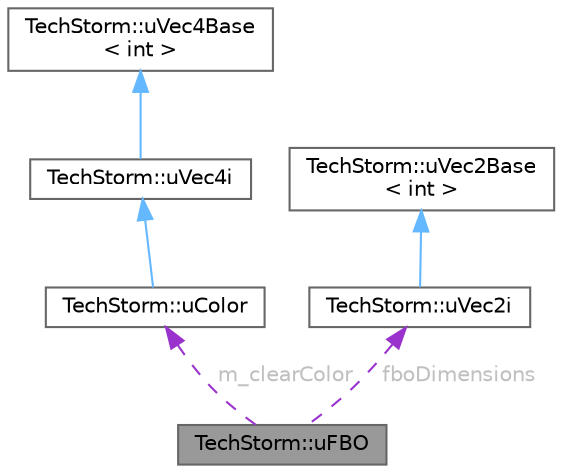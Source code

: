 digraph "TechStorm::uFBO"
{
 // LATEX_PDF_SIZE
  bgcolor="transparent";
  edge [fontname=Helvetica,fontsize=10,labelfontname=Helvetica,labelfontsize=10];
  node [fontname=Helvetica,fontsize=10,shape=box,height=0.2,width=0.4];
  Node1 [id="Node000001",label="TechStorm::uFBO",height=0.2,width=0.4,color="gray40", fillcolor="grey60", style="filled", fontcolor="black",tooltip=" "];
  Node2 -> Node1 [id="edge1_Node000001_Node000002",dir="back",color="darkorchid3",style="dashed",tooltip=" ",label=" m_clearColor",fontcolor="grey" ];
  Node2 [id="Node000002",label="TechStorm::uColor",height=0.2,width=0.4,color="gray40", fillcolor="white", style="filled",URL="$class_tech_storm_1_1u_color.html",tooltip=" "];
  Node3 -> Node2 [id="edge2_Node000002_Node000003",dir="back",color="steelblue1",style="solid",tooltip=" "];
  Node3 [id="Node000003",label="TechStorm::uVec4i",height=0.2,width=0.4,color="gray40", fillcolor="white", style="filled",URL="$class_tech_storm_1_1u_vec4i.html",tooltip=" "];
  Node4 -> Node3 [id="edge3_Node000003_Node000004",dir="back",color="steelblue1",style="solid",tooltip=" "];
  Node4 [id="Node000004",label="TechStorm::uVec4Base\l\< int \>",height=0.2,width=0.4,color="gray40", fillcolor="white", style="filled",URL="$class_tech_storm_1_1u_vec4_base.html",tooltip=" "];
  Node5 -> Node1 [id="edge4_Node000001_Node000005",dir="back",color="darkorchid3",style="dashed",tooltip=" ",label=" fboDimensions",fontcolor="grey" ];
  Node5 [id="Node000005",label="TechStorm::uVec2i",height=0.2,width=0.4,color="gray40", fillcolor="white", style="filled",URL="$class_tech_storm_1_1u_vec2i.html",tooltip=" "];
  Node6 -> Node5 [id="edge5_Node000005_Node000006",dir="back",color="steelblue1",style="solid",tooltip=" "];
  Node6 [id="Node000006",label="TechStorm::uVec2Base\l\< int \>",height=0.2,width=0.4,color="gray40", fillcolor="white", style="filled",URL="$class_tech_storm_1_1u_vec2_base.html",tooltip=" "];
}

